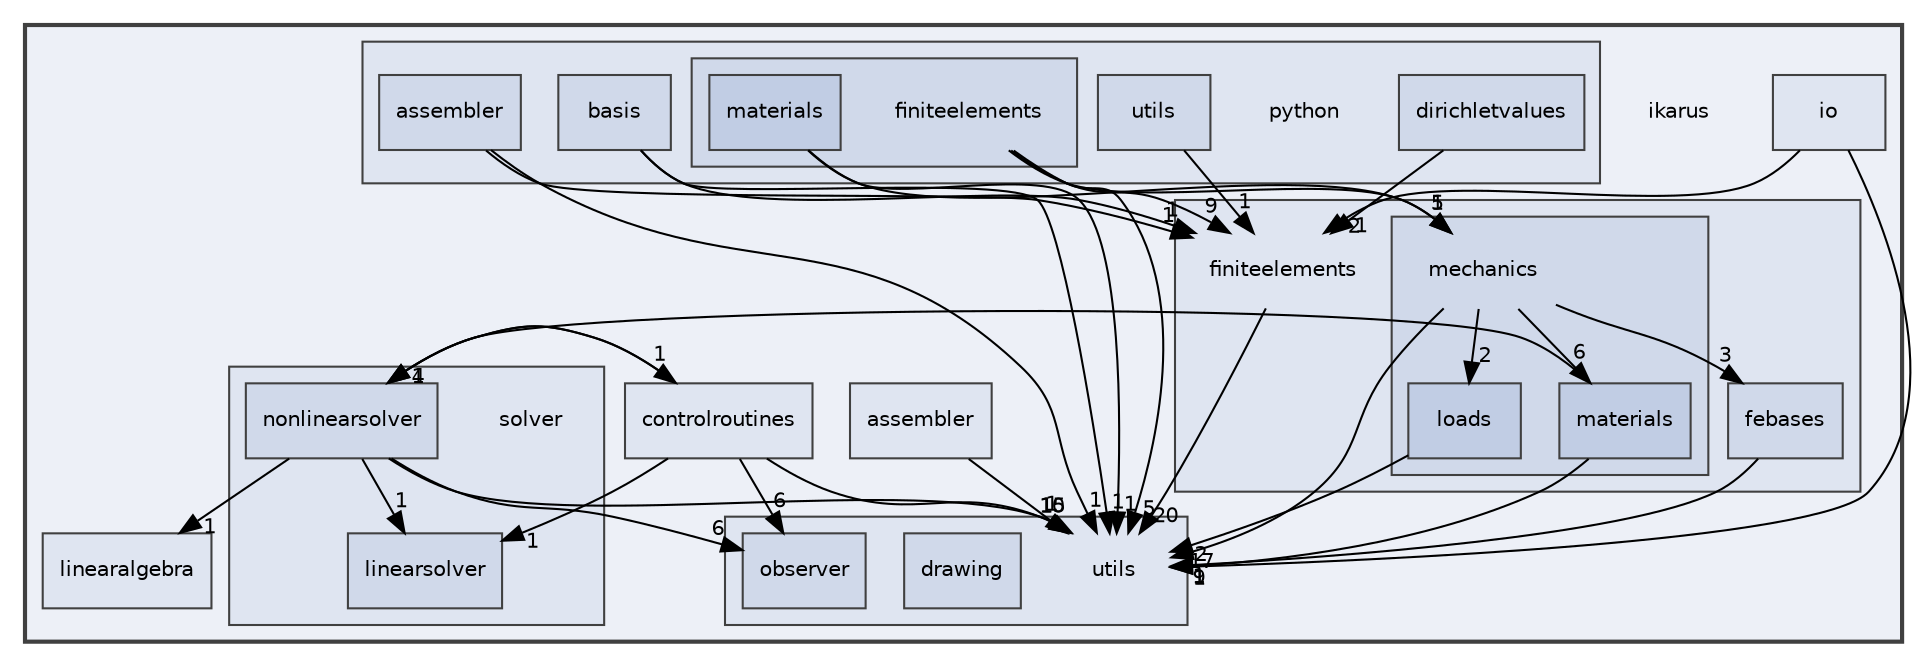 digraph "ikarus"
{
 // LATEX_PDF_SIZE
  edge [fontname="Helvetica",fontsize="10",labelfontname="Helvetica",labelfontsize="10"];
  node [fontname="Helvetica",fontsize="10",shape=record];
  compound=true
  subgraph clusterdir_5bec9ec6c6b8ab3f2f9d60d2ff21ed81 {
    graph [ bgcolor="#edf0f7", pencolor="grey25", style="filled,bold,", label="", fontname="Helvetica", fontsize="10", URL="dir_5bec9ec6c6b8ab3f2f9d60d2ff21ed81.html"]
    dir_5bec9ec6c6b8ab3f2f9d60d2ff21ed81 [shape=plaintext, label="ikarus"];
  dir_b4e169eb0efbd955079f9a2ee34b7226 [shape=box, label="assembler", style="filled,", fillcolor="#dfe5f1", color="grey25", URL="dir_b4e169eb0efbd955079f9a2ee34b7226.html"];
  dir_a97b071c9c6f7bcc51f4d0bc7519f177 [shape=box, label="controlroutines", style="filled,", fillcolor="#dfe5f1", color="grey25", URL="dir_a97b071c9c6f7bcc51f4d0bc7519f177.html"];
  subgraph clusterdir_f5e28093cb075fb92f2345f7d8607df6 {
    graph [ bgcolor="#dfe5f1", pencolor="grey25", style="filled,", label="", fontname="Helvetica", fontsize="10", URL="dir_f5e28093cb075fb92f2345f7d8607df6.html"]
    dir_f5e28093cb075fb92f2345f7d8607df6 [shape=plaintext, label="finiteelements"];
  dir_61e4bb2d8fdf22e48d3b2b105ffe3f94 [shape=box, label="febases", style="filled,", fillcolor="#d0d9ea", color="grey25", URL="dir_61e4bb2d8fdf22e48d3b2b105ffe3f94.html"];
  subgraph clusterdir_d9d7fab038fcca5270fe0241ec433d4d {
    graph [ bgcolor="#d0d9ea", pencolor="grey25", style="filled,", label="", fontname="Helvetica", fontsize="10", URL="dir_d9d7fab038fcca5270fe0241ec433d4d.html"]
    dir_d9d7fab038fcca5270fe0241ec433d4d [shape=plaintext, label="mechanics"];
  dir_31d7c48772b4fae367539a6092b906a8 [shape=box, label="loads", style="filled,", fillcolor="#c1cde4", color="grey25", URL="dir_31d7c48772b4fae367539a6092b906a8.html"];
  dir_fc403fdb7d4f9d9b203e31bf1b8a15f4 [shape=box, label="materials", style="filled,", fillcolor="#c1cde4", color="grey25", URL="dir_fc403fdb7d4f9d9b203e31bf1b8a15f4.html"];
  }
  }
  dir_cd0257e5a0a5e21e0bd17a30fdd07a18 [shape=box, label="io", style="filled,", fillcolor="#dfe5f1", color="grey25", URL="dir_cd0257e5a0a5e21e0bd17a30fdd07a18.html"];
  dir_097a0db622079e3c719566efcc9bbfe3 [shape=box, label="linearalgebra", style="filled,", fillcolor="#dfe5f1", color="grey25", URL="dir_097a0db622079e3c719566efcc9bbfe3.html"];
  subgraph clusterdir_6063e92d97cad5a47908d6a96069b24d {
    graph [ bgcolor="#dfe5f1", pencolor="grey25", style="filled,", label="", fontname="Helvetica", fontsize="10", URL="dir_6063e92d97cad5a47908d6a96069b24d.html"]
    dir_6063e92d97cad5a47908d6a96069b24d [shape=plaintext, label="python"];
  dir_2eacd46bb6575c3620b10a673993bd91 [shape=box, label="assembler", style="filled,", fillcolor="#d0d9ea", color="grey25", URL="dir_2eacd46bb6575c3620b10a673993bd91.html"];
  dir_58d0c8a3c72390da3e9fe9328fead302 [shape=box, label="basis", style="filled,", fillcolor="#d0d9ea", color="grey25", URL="dir_58d0c8a3c72390da3e9fe9328fead302.html"];
  dir_10d62307decb192620fe32f94ec04635 [shape=box, label="dirichletvalues", style="filled,", fillcolor="#d0d9ea", color="grey25", URL="dir_10d62307decb192620fe32f94ec04635.html"];
  subgraph clusterdir_3f77d910b8992c2715464d60b82eb4e5 {
    graph [ bgcolor="#d0d9ea", pencolor="grey25", style="filled,", label="", fontname="Helvetica", fontsize="10", URL="dir_3f77d910b8992c2715464d60b82eb4e5.html"]
    dir_3f77d910b8992c2715464d60b82eb4e5 [shape=plaintext, label="finiteelements"];
  dir_1033b2e4d5e569ff29fa5cd78683f3e8 [shape=box, label="materials", style="filled,", fillcolor="#c1cde4", color="grey25", URL="dir_1033b2e4d5e569ff29fa5cd78683f3e8.html"];
  }
  dir_afe0d1ab0c4a41ee8553ea61e92b67bf [shape=box, label="utils", style="filled,", fillcolor="#d0d9ea", color="grey25", URL="dir_afe0d1ab0c4a41ee8553ea61e92b67bf.html"];
  }
  subgraph clusterdir_26588bed129c997bc132e8888f2113fa {
    graph [ bgcolor="#dfe5f1", pencolor="grey25", style="filled,", label="", fontname="Helvetica", fontsize="10", URL="dir_26588bed129c997bc132e8888f2113fa.html"]
    dir_26588bed129c997bc132e8888f2113fa [shape=plaintext, label="solver"];
  dir_bcdbbdf4d2b6b627956abd47159b4d71 [shape=box, label="linearsolver", style="filled,", fillcolor="#d0d9ea", color="grey25", URL="dir_bcdbbdf4d2b6b627956abd47159b4d71.html"];
  dir_bf30182dc97724dc8c2a6cdd4c321688 [shape=box, label="nonlinearsolver", style="filled,", fillcolor="#d0d9ea", color="grey25", URL="dir_bf30182dc97724dc8c2a6cdd4c321688.html"];
  }
  subgraph clusterdir_36505a9bfb81f81ed7a4e794d4cf597e {
    graph [ bgcolor="#dfe5f1", pencolor="grey25", style="filled,", label="", fontname="Helvetica", fontsize="10", URL="dir_36505a9bfb81f81ed7a4e794d4cf597e.html"]
    dir_36505a9bfb81f81ed7a4e794d4cf597e [shape=plaintext, label="utils"];
  dir_d45ffc48cf12df7e348ec0b798d36815 [shape=box, label="drawing", style="filled,", fillcolor="#d0d9ea", color="grey25", URL="dir_d45ffc48cf12df7e348ec0b798d36815.html"];
  dir_8f2573d1a9c53251c08257bad1a27fd3 [shape=box, label="observer", style="filled,", fillcolor="#d0d9ea", color="grey25", URL="dir_8f2573d1a9c53251c08257bad1a27fd3.html"];
  }
  }
  dir_b4e169eb0efbd955079f9a2ee34b7226->dir_36505a9bfb81f81ed7a4e794d4cf597e [headlabel="1", labeldistance=1.5 headhref="dir_000000_000028.html"];
  dir_a97b071c9c6f7bcc51f4d0bc7519f177->dir_36505a9bfb81f81ed7a4e794d4cf597e [headlabel="10", labeldistance=1.5 headhref="dir_000004_000028.html"];
  dir_a97b071c9c6f7bcc51f4d0bc7519f177->dir_8f2573d1a9c53251c08257bad1a27fd3 [headlabel="6", labeldistance=1.5 headhref="dir_000004_000023.html"];
  dir_a97b071c9c6f7bcc51f4d0bc7519f177->dir_bcdbbdf4d2b6b627956abd47159b4d71 [headlabel="1", labeldistance=1.5 headhref="dir_000004_000017.html"];
  dir_a97b071c9c6f7bcc51f4d0bc7519f177->dir_bf30182dc97724dc8c2a6cdd4c321688 [headlabel="4", labeldistance=1.5 headhref="dir_000004_000022.html"];
  dir_f5e28093cb075fb92f2345f7d8607df6->dir_36505a9bfb81f81ed7a4e794d4cf597e [headlabel="20", labeldistance=1.5 headhref="dir_000011_000028.html"];
  dir_61e4bb2d8fdf22e48d3b2b105ffe3f94->dir_36505a9bfb81f81ed7a4e794d4cf597e [headlabel="1", labeldistance=1.5 headhref="dir_000009_000028.html"];
  dir_d9d7fab038fcca5270fe0241ec433d4d->dir_31d7c48772b4fae367539a6092b906a8 [headlabel="2", labeldistance=1.5 headhref="dir_000021_000018.html"];
  dir_d9d7fab038fcca5270fe0241ec433d4d->dir_36505a9bfb81f81ed7a4e794d4cf597e [headlabel="17", labeldistance=1.5 headhref="dir_000021_000028.html"];
  dir_d9d7fab038fcca5270fe0241ec433d4d->dir_61e4bb2d8fdf22e48d3b2b105ffe3f94 [headlabel="3", labeldistance=1.5 headhref="dir_000021_000009.html"];
  dir_d9d7fab038fcca5270fe0241ec433d4d->dir_fc403fdb7d4f9d9b203e31bf1b8a15f4 [headlabel="6", labeldistance=1.5 headhref="dir_000021_000019.html"];
  dir_31d7c48772b4fae367539a6092b906a8->dir_36505a9bfb81f81ed7a4e794d4cf597e [headlabel="2", labeldistance=1.5 headhref="dir_000018_000028.html"];
  dir_fc403fdb7d4f9d9b203e31bf1b8a15f4->dir_36505a9bfb81f81ed7a4e794d4cf597e [headlabel="9", labeldistance=1.5 headhref="dir_000019_000028.html"];
  dir_fc403fdb7d4f9d9b203e31bf1b8a15f4->dir_bf30182dc97724dc8c2a6cdd4c321688 [headlabel="1", labeldistance=1.5 headhref="dir_000019_000022.html"];
  dir_cd0257e5a0a5e21e0bd17a30fdd07a18->dir_36505a9bfb81f81ed7a4e794d4cf597e [headlabel="1", labeldistance=1.5 headhref="dir_000015_000028.html"];
  dir_cd0257e5a0a5e21e0bd17a30fdd07a18->dir_f5e28093cb075fb92f2345f7d8607df6 [headlabel="2", labeldistance=1.5 headhref="dir_000015_000011.html"];
  dir_2eacd46bb6575c3620b10a673993bd91->dir_36505a9bfb81f81ed7a4e794d4cf597e [headlabel="1", labeldistance=1.5 headhref="dir_000001_000028.html"];
  dir_2eacd46bb6575c3620b10a673993bd91->dir_f5e28093cb075fb92f2345f7d8607df6 [headlabel="1", labeldistance=1.5 headhref="dir_000001_000011.html"];
  dir_58d0c8a3c72390da3e9fe9328fead302->dir_36505a9bfb81f81ed7a4e794d4cf597e [headlabel="1", labeldistance=1.5 headhref="dir_000003_000028.html"];
  dir_58d0c8a3c72390da3e9fe9328fead302->dir_f5e28093cb075fb92f2345f7d8607df6 [headlabel="1", labeldistance=1.5 headhref="dir_000003_000011.html"];
  dir_10d62307decb192620fe32f94ec04635->dir_f5e28093cb075fb92f2345f7d8607df6 [headlabel="1", labeldistance=1.5 headhref="dir_000005_000011.html"];
  dir_3f77d910b8992c2715464d60b82eb4e5->dir_36505a9bfb81f81ed7a4e794d4cf597e [headlabel="5", labeldistance=1.5 headhref="dir_000012_000028.html"];
  dir_3f77d910b8992c2715464d60b82eb4e5->dir_d9d7fab038fcca5270fe0241ec433d4d [headlabel="5", labeldistance=1.5 headhref="dir_000012_000021.html"];
  dir_3f77d910b8992c2715464d60b82eb4e5->dir_f5e28093cb075fb92f2345f7d8607df6 [headlabel="9", labeldistance=1.5 headhref="dir_000012_000011.html"];
  dir_1033b2e4d5e569ff29fa5cd78683f3e8->dir_36505a9bfb81f81ed7a4e794d4cf597e [headlabel="1", labeldistance=1.5 headhref="dir_000020_000028.html"];
  dir_1033b2e4d5e569ff29fa5cd78683f3e8->dir_d9d7fab038fcca5270fe0241ec433d4d [headlabel="1", labeldistance=1.5 headhref="dir_000020_000021.html"];
  dir_afe0d1ab0c4a41ee8553ea61e92b67bf->dir_f5e28093cb075fb92f2345f7d8607df6 [headlabel="1", labeldistance=1.5 headhref="dir_000027_000011.html"];
  dir_bf30182dc97724dc8c2a6cdd4c321688->dir_097a0db622079e3c719566efcc9bbfe3 [headlabel="1", labeldistance=1.5 headhref="dir_000022_000016.html"];
  dir_bf30182dc97724dc8c2a6cdd4c321688->dir_36505a9bfb81f81ed7a4e794d4cf597e [headlabel="15", labeldistance=1.5 headhref="dir_000022_000028.html"];
  dir_bf30182dc97724dc8c2a6cdd4c321688->dir_8f2573d1a9c53251c08257bad1a27fd3 [headlabel="6", labeldistance=1.5 headhref="dir_000022_000023.html"];
  dir_bf30182dc97724dc8c2a6cdd4c321688->dir_a97b071c9c6f7bcc51f4d0bc7519f177 [headlabel="1", labeldistance=1.5 headhref="dir_000022_000004.html"];
  dir_bf30182dc97724dc8c2a6cdd4c321688->dir_bcdbbdf4d2b6b627956abd47159b4d71 [headlabel="1", labeldistance=1.5 headhref="dir_000022_000017.html"];
}
